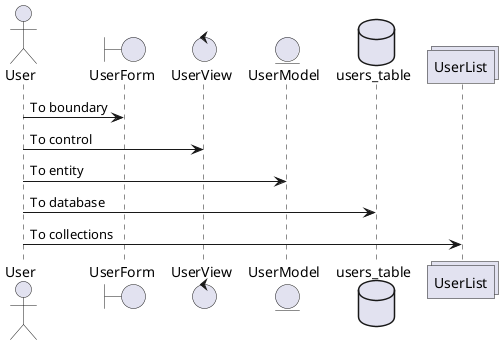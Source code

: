 
       ┌─┐
       ║"│
       └┬┘
       ┌┼┐
        │            ┌────────┐          ┌────────┐          ┌─────────┐          ┌───────────┐          ┌────────┐
       ┌┴┐           │UserForm│          │UserView│          │UserModel│          │users_table│          │UserList│
      User           └───┬────┘          └───┬────┘          └────┬────┘          └─────┬─────┘          └────────┘
       │   To boundary   │                   │                    │                     │                    │
       │ ────────────────>                   │                    │                     │                    │
       │                 │                   │                    │                     │                    │
       │              To control             │                    │                     │                    │
       │ ────────────────────────────────────>                    │                     │                    │
       │                 │                   │                    │                     │                    │
       │                 │      To entity    │                    │                     │                    │
       │ ────────────────────────────────────────────────────────>│                     │                    │
       │                 │                   │                    │                     │                    │
       │                 │                To database             │                     │                    │
       │ ──────────────────────────────────────────────────────────────────────────────>│                    │
       │                 │                   │                    │                     │                    │
       │                 │                   │      To collections│                     │                    │
       │ ────────────────────────────────────────────────────────────────────────────────────────────────────>
      User           ┌───┴────┐          ┌───┴────┐          ┌────┴────┐          ┌─────┴─────┐          ┌────────┐
       ┌─┐           │UserForm│          │UserView│          │UserModel│          │users_table│          │UserList│
       ║"│           └────────┘          └────────┘          └─────────┘          └───────────┘          └────────┘
       └┬┘
       ┌┼┐
        │
       ┌┴┐

@startuml
actor User
boundary UserForm
control UserView
entity UserModel
database users_table
collections UserList

User -> UserForm    : To boundary
User -> UserView    : To control
User -> UserModel   : To entity
User -> users_table : To database
User -> UserList    : To collections

@enduml

